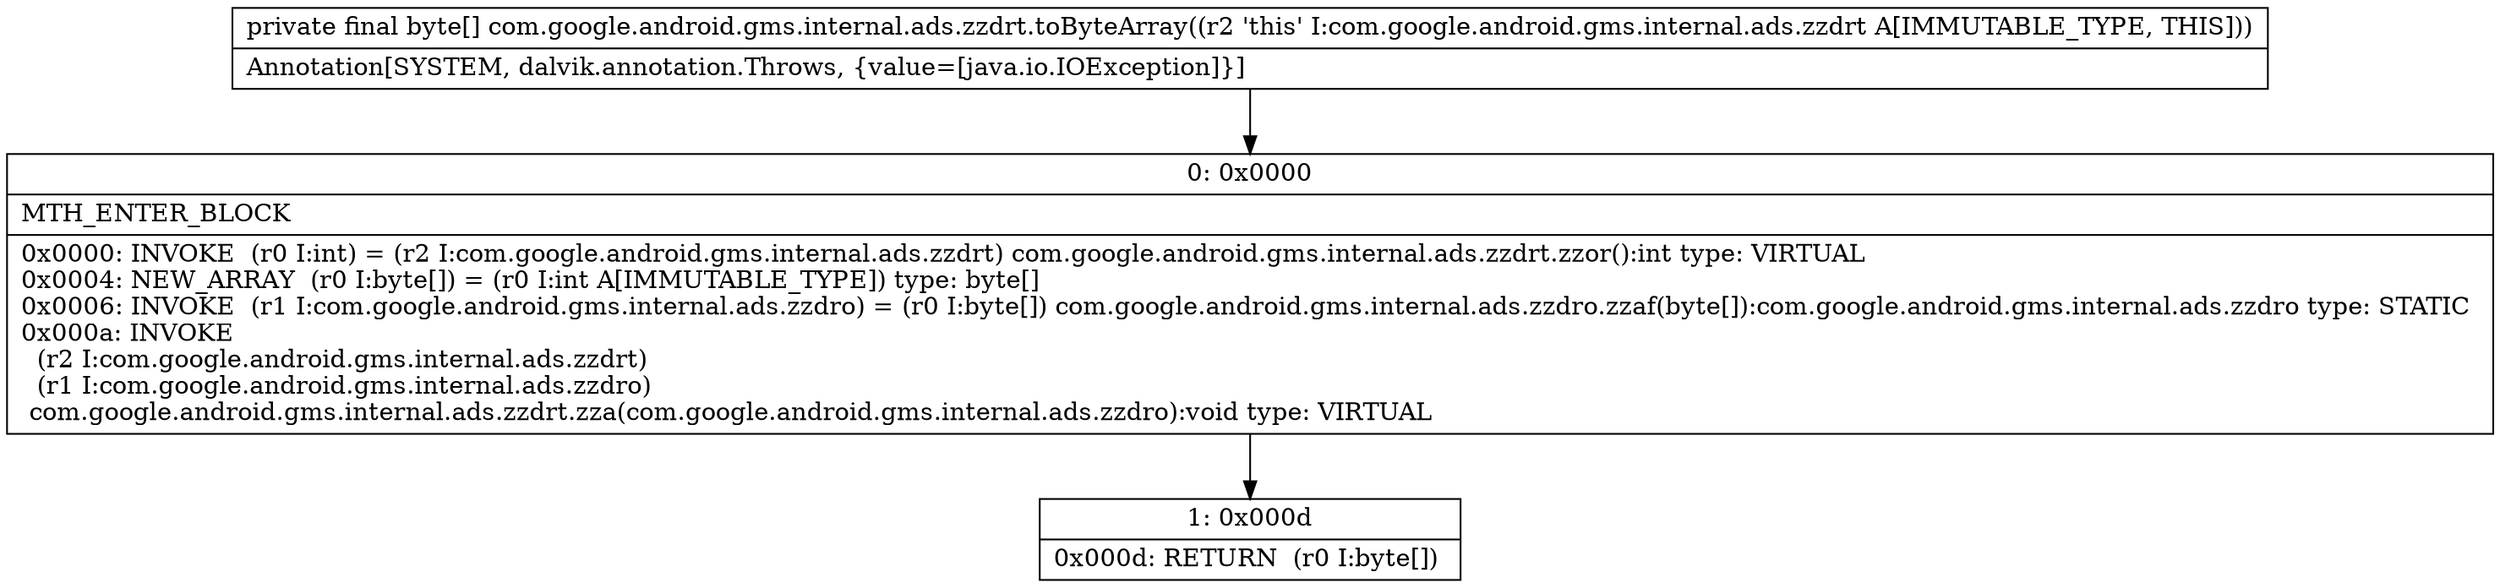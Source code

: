 digraph "CFG forcom.google.android.gms.internal.ads.zzdrt.toByteArray()[B" {
Node_0 [shape=record,label="{0\:\ 0x0000|MTH_ENTER_BLOCK\l|0x0000: INVOKE  (r0 I:int) = (r2 I:com.google.android.gms.internal.ads.zzdrt) com.google.android.gms.internal.ads.zzdrt.zzor():int type: VIRTUAL \l0x0004: NEW_ARRAY  (r0 I:byte[]) = (r0 I:int A[IMMUTABLE_TYPE]) type: byte[] \l0x0006: INVOKE  (r1 I:com.google.android.gms.internal.ads.zzdro) = (r0 I:byte[]) com.google.android.gms.internal.ads.zzdro.zzaf(byte[]):com.google.android.gms.internal.ads.zzdro type: STATIC \l0x000a: INVOKE  \l  (r2 I:com.google.android.gms.internal.ads.zzdrt)\l  (r1 I:com.google.android.gms.internal.ads.zzdro)\l com.google.android.gms.internal.ads.zzdrt.zza(com.google.android.gms.internal.ads.zzdro):void type: VIRTUAL \l}"];
Node_1 [shape=record,label="{1\:\ 0x000d|0x000d: RETURN  (r0 I:byte[]) \l}"];
MethodNode[shape=record,label="{private final byte[] com.google.android.gms.internal.ads.zzdrt.toByteArray((r2 'this' I:com.google.android.gms.internal.ads.zzdrt A[IMMUTABLE_TYPE, THIS]))  | Annotation[SYSTEM, dalvik.annotation.Throws, \{value=[java.io.IOException]\}]\l}"];
MethodNode -> Node_0;
Node_0 -> Node_1;
}

